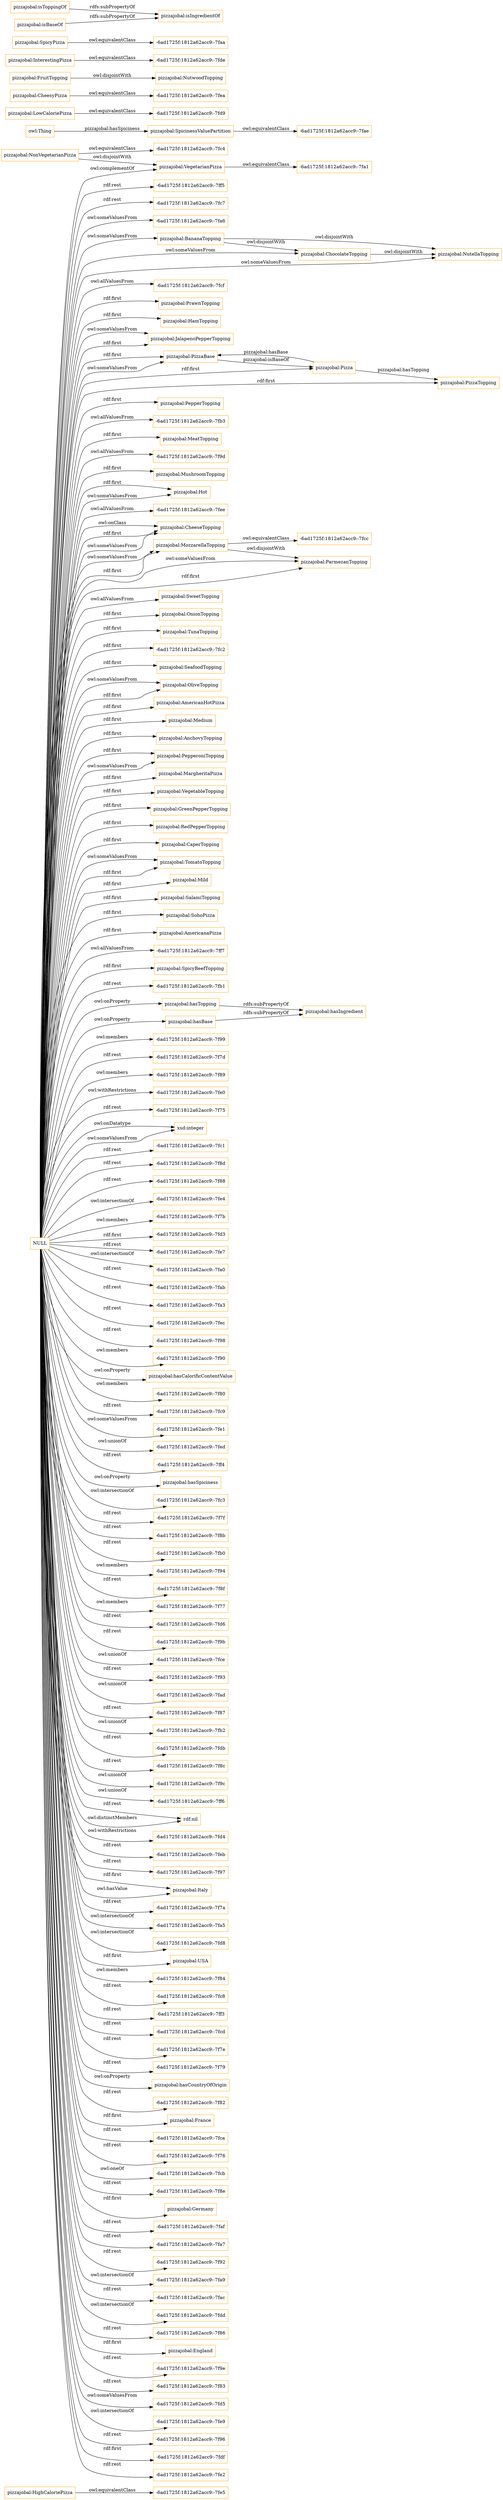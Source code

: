 digraph ar2dtool_diagram { 
rankdir=LR;
size="1501"
node [shape = rectangle, color="orange"]; "pizzajobal:HighCaloriePizza" "-6ad1725f:1812a62acc9:-7fa1" "-6ad1725f:1812a62acc9:-7fa6" "pizzajobal:ChocolateTopping" "-6ad1725f:1812a62acc9:-7fcf" "pizzajobal:PrawnTopping" "-6ad1725f:1812a62acc9:-7fae" "pizzajobal:HamTopping" "pizzajobal:JalapenoPepperTopping" "pizzajobal:PizzaBase" "-6ad1725f:1812a62acc9:-7fd9" "-6ad1725f:1812a62acc9:-7fea" "pizzajobal:PepperTopping" "-6ad1725f:1812a62acc9:-7fb3" "pizzajobal:Pizza" "pizzajobal:MeatTopping" "-6ad1725f:1812a62acc9:-7f9d" "pizzajobal:MushroomTopping" "pizzajobal:LowCaloriePizza" "pizzajobal:FruitTopping" "pizzajobal:PizzaTopping" "-6ad1725f:1812a62acc9:-7fcc" "-6ad1725f:1812a62acc9:-7fc4" "pizzajobal:Hot" "-6ad1725f:1812a62acc9:-7fee" "pizzajobal:CheeseTopping" "pizzajobal:ParmezanTopping" "pizzajobal:SweetTopping" "pizzajobal:MozzarellaTopping" "-6ad1725f:1812a62acc9:-7fde" "pizzajobal:OnionTopping" "pizzajobal:SpicinessValuePartition" "pizzajobal:TunaTopping" "-6ad1725f:1812a62acc9:-7fc2" "pizzajobal:CheesyPizza" "pizzajobal:VegetarianPizza" "pizzajobal:BananaTopping" "pizzajobal:SeafoodTopping" "pizzajobal:OliveTopping" "pizzajobal:AmericanHotPizza" "pizzajobal:Medium" "pizzajobal:AnchovyTopping" "pizzajobal:NutwoodTopping" "pizzajobal:NutellaTopping" "pizzajobal:PepperoniTopping" "pizzajobal:MargheritaPizza" "pizzajobal:VegetableTopping" "pizzajobal:GreenPepperTopping" "pizzajobal:RedPepperTopping" "pizzajobal:CaperTopping" "-6ad1725f:1812a62acc9:-7faa" "-6ad1725f:1812a62acc9:-7fe5" "pizzajobal:SpicyPizza" "pizzajobal:TomatoTopping" "pizzajobal:Mild" "pizzajobal:InterestingPizza" "pizzajobal:SalamiTopping" "pizzajobal:NonVegetarianPizza" "pizzajobal:SohoPizza" "pizzajobal:AmericanaPizza" "-6ad1725f:1812a62acc9:-7ff7" "pizzajobal:SpicyBeefTopping" ; /*classes style*/
	"NULL" -> "-6ad1725f:1812a62acc9:-7fb1" [ label = "rdf:rest" ];
	"NULL" -> "pizzajobal:PizzaBase" [ label = "rdf:first" ];
	"NULL" -> "pizzajobal:hasTopping" [ label = "owl:onProperty" ];
	"NULL" -> "-6ad1725f:1812a62acc9:-7f9d" [ label = "owl:allValuesFrom" ];
	"NULL" -> "-6ad1725f:1812a62acc9:-7f99" [ label = "owl:members" ];
	"NULL" -> "pizzajobal:hasBase" [ label = "owl:onProperty" ];
	"NULL" -> "-6ad1725f:1812a62acc9:-7f7d" [ label = "rdf:rest" ];
	"NULL" -> "-6ad1725f:1812a62acc9:-7f89" [ label = "owl:members" ];
	"NULL" -> "-6ad1725f:1812a62acc9:-7fe0" [ label = "owl:withRestrictions" ];
	"NULL" -> "pizzajobal:OnionTopping" [ label = "rdf:first" ];
	"NULL" -> "pizzajobal:AmericanaPizza" [ label = "rdf:first" ];
	"NULL" -> "-6ad1725f:1812a62acc9:-7f75" [ label = "rdf:rest" ];
	"NULL" -> "pizzajobal:ParmezanTopping" [ label = "owl:someValuesFrom" ];
	"NULL" -> "xsd:integer" [ label = "owl:onDatatype" ];
	"NULL" -> "pizzajobal:PizzaBase" [ label = "owl:someValuesFrom" ];
	"NULL" -> "-6ad1725f:1812a62acc9:-7fc1" [ label = "rdf:rest" ];
	"NULL" -> "pizzajobal:TomatoTopping" [ label = "owl:someValuesFrom" ];
	"NULL" -> "pizzajobal:VegetarianPizza" [ label = "owl:complementOf" ];
	"NULL" -> "pizzajobal:AmericanHotPizza" [ label = "rdf:first" ];
	"NULL" -> "-6ad1725f:1812a62acc9:-7f8d" [ label = "rdf:rest" ];
	"NULL" -> "-6ad1725f:1812a62acc9:-7f88" [ label = "rdf:rest" ];
	"NULL" -> "-6ad1725f:1812a62acc9:-7fe4" [ label = "owl:intersectionOf" ];
	"NULL" -> "pizzajobal:OliveTopping" [ label = "owl:someValuesFrom" ];
	"NULL" -> "-6ad1725f:1812a62acc9:-7f7b" [ label = "owl:members" ];
	"NULL" -> "-6ad1725f:1812a62acc9:-7fd3" [ label = "rdf:first" ];
	"NULL" -> "-6ad1725f:1812a62acc9:-7fe7" [ label = "rdf:rest" ];
	"NULL" -> "pizzajobal:BananaTopping" [ label = "owl:someValuesFrom" ];
	"NULL" -> "-6ad1725f:1812a62acc9:-7fa0" [ label = "owl:intersectionOf" ];
	"NULL" -> "pizzajobal:PepperoniTopping" [ label = "rdf:first" ];
	"NULL" -> "-6ad1725f:1812a62acc9:-7fab" [ label = "rdf:rest" ];
	"NULL" -> "pizzajobal:MeatTopping" [ label = "rdf:first" ];
	"NULL" -> "-6ad1725f:1812a62acc9:-7fa3" [ label = "rdf:rest" ];
	"NULL" -> "pizzajobal:MargheritaPizza" [ label = "rdf:first" ];
	"NULL" -> "pizzajobal:PrawnTopping" [ label = "rdf:first" ];
	"NULL" -> "-6ad1725f:1812a62acc9:-7fec" [ label = "rdf:rest" ];
	"NULL" -> "-6ad1725f:1812a62acc9:-7f98" [ label = "rdf:rest" ];
	"NULL" -> "-6ad1725f:1812a62acc9:-7f90" [ label = "owl:members" ];
	"NULL" -> "pizzajobal:Hot" [ label = "rdf:first" ];
	"NULL" -> "pizzajobal:hasCalorificContentValue" [ label = "owl:onProperty" ];
	"NULL" -> "pizzajobal:JalapenoPepperTopping" [ label = "owl:someValuesFrom" ];
	"NULL" -> "-6ad1725f:1812a62acc9:-7fcf" [ label = "owl:allValuesFrom" ];
	"NULL" -> "-6ad1725f:1812a62acc9:-7f80" [ label = "owl:members" ];
	"NULL" -> "-6ad1725f:1812a62acc9:-7fc9" [ label = "rdf:rest" ];
	"NULL" -> "pizzajobal:PizzaTopping" [ label = "rdf:first" ];
	"NULL" -> "-6ad1725f:1812a62acc9:-7ff7" [ label = "owl:allValuesFrom" ];
	"NULL" -> "-6ad1725f:1812a62acc9:-7fe1" [ label = "owl:someValuesFrom" ];
	"NULL" -> "pizzajobal:Hot" [ label = "owl:someValuesFrom" ];
	"NULL" -> "-6ad1725f:1812a62acc9:-7fed" [ label = "owl:unionOf" ];
	"NULL" -> "pizzajobal:VegetableTopping" [ label = "rdf:first" ];
	"NULL" -> "-6ad1725f:1812a62acc9:-7ff4" [ label = "rdf:rest" ];
	"NULL" -> "pizzajobal:hasSpiciness" [ label = "owl:onProperty" ];
	"NULL" -> "-6ad1725f:1812a62acc9:-7fc3" [ label = "owl:intersectionOf" ];
	"NULL" -> "pizzajobal:Medium" [ label = "rdf:first" ];
	"NULL" -> "-6ad1725f:1812a62acc9:-7fb3" [ label = "owl:allValuesFrom" ];
	"NULL" -> "-6ad1725f:1812a62acc9:-7f7f" [ label = "rdf:rest" ];
	"NULL" -> "-6ad1725f:1812a62acc9:-7f8b" [ label = "rdf:rest" ];
	"NULL" -> "-6ad1725f:1812a62acc9:-7fb0" [ label = "rdf:rest" ];
	"NULL" -> "pizzajobal:SeafoodTopping" [ label = "rdf:first" ];
	"NULL" -> "pizzajobal:GreenPepperTopping" [ label = "rdf:first" ];
	"NULL" -> "pizzajobal:NutellaTopping" [ label = "owl:someValuesFrom" ];
	"NULL" -> "pizzajobal:CheeseTopping" [ label = "owl:onClass" ];
	"NULL" -> "pizzajobal:Pizza" [ label = "rdf:first" ];
	"NULL" -> "pizzajobal:CheeseTopping" [ label = "rdf:first" ];
	"NULL" -> "-6ad1725f:1812a62acc9:-7f94" [ label = "owl:members" ];
	"NULL" -> "pizzajobal:TomatoTopping" [ label = "rdf:first" ];
	"NULL" -> "pizzajobal:RedPepperTopping" [ label = "rdf:first" ];
	"NULL" -> "-6ad1725f:1812a62acc9:-7f8f" [ label = "rdf:rest" ];
	"NULL" -> "-6ad1725f:1812a62acc9:-7f77" [ label = "owl:members" ];
	"NULL" -> "-6ad1725f:1812a62acc9:-7fd6" [ label = "rdf:rest" ];
	"NULL" -> "pizzajobal:OliveTopping" [ label = "rdf:first" ];
	"NULL" -> "-6ad1725f:1812a62acc9:-7f9b" [ label = "rdf:rest" ];
	"NULL" -> "pizzajobal:CaperTopping" [ label = "rdf:first" ];
	"NULL" -> "pizzajobal:MushroomTopping" [ label = "rdf:first" ];
	"NULL" -> "-6ad1725f:1812a62acc9:-7fce" [ label = "owl:unionOf" ];
	"NULL" -> "-6ad1725f:1812a62acc9:-7f93" [ label = "rdf:rest" ];
	"NULL" -> "-6ad1725f:1812a62acc9:-7fad" [ label = "owl:unionOf" ];
	"NULL" -> "-6ad1725f:1812a62acc9:-7f87" [ label = "rdf:rest" ];
	"NULL" -> "pizzajobal:TunaTopping" [ label = "rdf:first" ];
	"NULL" -> "-6ad1725f:1812a62acc9:-7fb2" [ label = "owl:unionOf" ];
	"NULL" -> "-6ad1725f:1812a62acc9:-7fdb" [ label = "rdf:rest" ];
	"NULL" -> "-6ad1725f:1812a62acc9:-7f8c" [ label = "rdf:rest" ];
	"NULL" -> "-6ad1725f:1812a62acc9:-7f9c" [ label = "owl:unionOf" ];
	"NULL" -> "pizzajobal:SohoPizza" [ label = "rdf:first" ];
	"NULL" -> "pizzajobal:CheeseTopping" [ label = "owl:someValuesFrom" ];
	"NULL" -> "pizzajobal:ChocolateTopping" [ label = "owl:someValuesFrom" ];
	"NULL" -> "-6ad1725f:1812a62acc9:-7ff6" [ label = "owl:unionOf" ];
	"NULL" -> "rdf:nil" [ label = "rdf:rest" ];
	"NULL" -> "pizzajobal:PepperTopping" [ label = "rdf:first" ];
	"NULL" -> "-6ad1725f:1812a62acc9:-7fd4" [ label = "owl:withRestrictions" ];
	"NULL" -> "-6ad1725f:1812a62acc9:-7feb" [ label = "rdf:rest" ];
	"NULL" -> "-6ad1725f:1812a62acc9:-7f97" [ label = "rdf:rest" ];
	"NULL" -> "-6ad1725f:1812a62acc9:-7fa6" [ label = "owl:someValuesFrom" ];
	"NULL" -> "pizzajobal:Italy" [ label = "rdf:first" ];
	"NULL" -> "-6ad1725f:1812a62acc9:-7f7a" [ label = "rdf:rest" ];
	"NULL" -> "-6ad1725f:1812a62acc9:-7fa5" [ label = "owl:intersectionOf" ];
	"NULL" -> "-6ad1725f:1812a62acc9:-7fd8" [ label = "owl:intersectionOf" ];
	"NULL" -> "pizzajobal:MozzarellaTopping" [ label = "owl:someValuesFrom" ];
	"NULL" -> "pizzajobal:USA" [ label = "rdf:first" ];
	"NULL" -> "-6ad1725f:1812a62acc9:-7f84" [ label = "owl:members" ];
	"NULL" -> "-6ad1725f:1812a62acc9:-7fc8" [ label = "rdf:rest" ];
	"NULL" -> "-6ad1725f:1812a62acc9:-7ff3" [ label = "rdf:rest" ];
	"NULL" -> "-6ad1725f:1812a62acc9:-7fcd" [ label = "rdf:rest" ];
	"NULL" -> "-6ad1725f:1812a62acc9:-7f7e" [ label = "rdf:rest" ];
	"NULL" -> "-6ad1725f:1812a62acc9:-7f79" [ label = "rdf:rest" ];
	"NULL" -> "pizzajobal:hasCountryOfOrigin" [ label = "owl:onProperty" ];
	"NULL" -> "-6ad1725f:1812a62acc9:-7f82" [ label = "rdf:rest" ];
	"NULL" -> "pizzajobal:France" [ label = "rdf:first" ];
	"NULL" -> "pizzajobal:ParmezanTopping" [ label = "rdf:first" ];
	"NULL" -> "-6ad1725f:1812a62acc9:-7fca" [ label = "rdf:rest" ];
	"NULL" -> "-6ad1725f:1812a62acc9:-7f76" [ label = "rdf:rest" ];
	"NULL" -> "-6ad1725f:1812a62acc9:-7fcb" [ label = "owl:oneOf" ];
	"NULL" -> "pizzajobal:PepperoniTopping" [ label = "owl:someValuesFrom" ];
	"NULL" -> "-6ad1725f:1812a62acc9:-7f8e" [ label = "rdf:rest" ];
	"NULL" -> "pizzajobal:Germany" [ label = "rdf:first" ];
	"NULL" -> "rdf:nil" [ label = "owl:distinctMembers" ];
	"NULL" -> "-6ad1725f:1812a62acc9:-7faf" [ label = "rdf:rest" ];
	"NULL" -> "pizzajobal:Italy" [ label = "owl:hasValue" ];
	"NULL" -> "-6ad1725f:1812a62acc9:-7fa7" [ label = "rdf:rest" ];
	"NULL" -> "-6ad1725f:1812a62acc9:-7f92" [ label = "rdf:rest" ];
	"NULL" -> "-6ad1725f:1812a62acc9:-7fa9" [ label = "owl:intersectionOf" ];
	"NULL" -> "-6ad1725f:1812a62acc9:-7fac" [ label = "rdf:rest" ];
	"NULL" -> "-6ad1725f:1812a62acc9:-7fdd" [ label = "owl:intersectionOf" ];
	"NULL" -> "-6ad1725f:1812a62acc9:-7f86" [ label = "rdf:rest" ];
	"NULL" -> "pizzajobal:AnchovyTopping" [ label = "rdf:first" ];
	"NULL" -> "pizzajobal:England" [ label = "rdf:first" ];
	"NULL" -> "pizzajobal:SweetTopping" [ label = "owl:allValuesFrom" ];
	"NULL" -> "xsd:integer" [ label = "owl:someValuesFrom" ];
	"NULL" -> "pizzajobal:MozzarellaTopping" [ label = "rdf:first" ];
	"NULL" -> "pizzajobal:SpicyBeefTopping" [ label = "rdf:first" ];
	"NULL" -> "-6ad1725f:1812a62acc9:-7f9e" [ label = "rdf:rest" ];
	"NULL" -> "-6ad1725f:1812a62acc9:-7f83" [ label = "rdf:rest" ];
	"NULL" -> "pizzajobal:JalapenoPepperTopping" [ label = "rdf:first" ];
	"NULL" -> "-6ad1725f:1812a62acc9:-7fd5" [ label = "owl:someValuesFrom" ];
	"NULL" -> "-6ad1725f:1812a62acc9:-7fc2" [ label = "rdf:first" ];
	"NULL" -> "-6ad1725f:1812a62acc9:-7fe9" [ label = "owl:intersectionOf" ];
	"NULL" -> "-6ad1725f:1812a62acc9:-7f96" [ label = "rdf:rest" ];
	"NULL" -> "-6ad1725f:1812a62acc9:-7fdf" [ label = "rdf:first" ];
	"NULL" -> "-6ad1725f:1812a62acc9:-7fe2" [ label = "rdf:rest" ];
	"NULL" -> "-6ad1725f:1812a62acc9:-7fee" [ label = "owl:allValuesFrom" ];
	"NULL" -> "pizzajobal:SalamiTopping" [ label = "rdf:first" ];
	"NULL" -> "-6ad1725f:1812a62acc9:-7ff5" [ label = "rdf:rest" ];
	"NULL" -> "pizzajobal:Mild" [ label = "rdf:first" ];
	"NULL" -> "pizzajobal:HamTopping" [ label = "rdf:first" ];
	"NULL" -> "-6ad1725f:1812a62acc9:-7fc7" [ label = "rdf:rest" ];
	"pizzajobal:hasTopping" -> "pizzajobal:hasIngredient" [ label = "rdfs:subPropertyOf" ];
	"pizzajobal:HighCaloriePizza" -> "-6ad1725f:1812a62acc9:-7fe5" [ label = "owl:equivalentClass" ];
	"pizzajobal:hasBase" -> "pizzajobal:hasIngredient" [ label = "rdfs:subPropertyOf" ];
	"pizzajobal:isToppingOf" -> "pizzajobal:isIngredientOf" [ label = "rdfs:subPropertyOf" ];
	"pizzajobal:BananaTopping" -> "pizzajobal:NutellaTopping" [ label = "owl:disjointWith" ];
	"pizzajobal:BananaTopping" -> "pizzajobal:ChocolateTopping" [ label = "owl:disjointWith" ];
	"pizzajobal:MozzarellaTopping" -> "pizzajobal:ParmezanTopping" [ label = "owl:disjointWith" ];
	"pizzajobal:MozzarellaTopping" -> "-6ad1725f:1812a62acc9:-7fcc" [ label = "owl:equivalentClass" ];
	"pizzajobal:NonVegetarianPizza" -> "pizzajobal:VegetarianPizza" [ label = "owl:disjointWith" ];
	"pizzajobal:NonVegetarianPizza" -> "-6ad1725f:1812a62acc9:-7fc4" [ label = "owl:equivalentClass" ];
	"pizzajobal:SpicinessValuePartition" -> "-6ad1725f:1812a62acc9:-7fae" [ label = "owl:equivalentClass" ];
	"pizzajobal:isBaseOf" -> "pizzajobal:isIngredientOf" [ label = "rdfs:subPropertyOf" ];
	"pizzajobal:VegetarianPizza" -> "-6ad1725f:1812a62acc9:-7fa1" [ label = "owl:equivalentClass" ];
	"pizzajobal:ChocolateTopping" -> "pizzajobal:NutellaTopping" [ label = "owl:disjointWith" ];
	"pizzajobal:InterestingPizza" -> "-6ad1725f:1812a62acc9:-7fde" [ label = "owl:equivalentClass" ];
	"pizzajobal:LowCaloriePizza" -> "-6ad1725f:1812a62acc9:-7fd9" [ label = "owl:equivalentClass" ];
	"pizzajobal:SpicyPizza" -> "-6ad1725f:1812a62acc9:-7faa" [ label = "owl:equivalentClass" ];
	"pizzajobal:FruitTopping" -> "pizzajobal:NutwoodTopping" [ label = "owl:disjointWith" ];
	"pizzajobal:CheesyPizza" -> "-6ad1725f:1812a62acc9:-7fea" [ label = "owl:equivalentClass" ];
	"owl:Thing" -> "pizzajobal:SpicinessValuePartition" [ label = "pizzajobal:hasSpiciness" ];
	"pizzajobal:PizzaBase" -> "pizzajobal:Pizza" [ label = "pizzajobal:isBaseOf" ];
	"pizzajobal:Pizza" -> "pizzajobal:PizzaTopping" [ label = "pizzajobal:hasTopping" ];
	"pizzajobal:Pizza" -> "pizzajobal:PizzaBase" [ label = "pizzajobal:hasBase" ];

}

